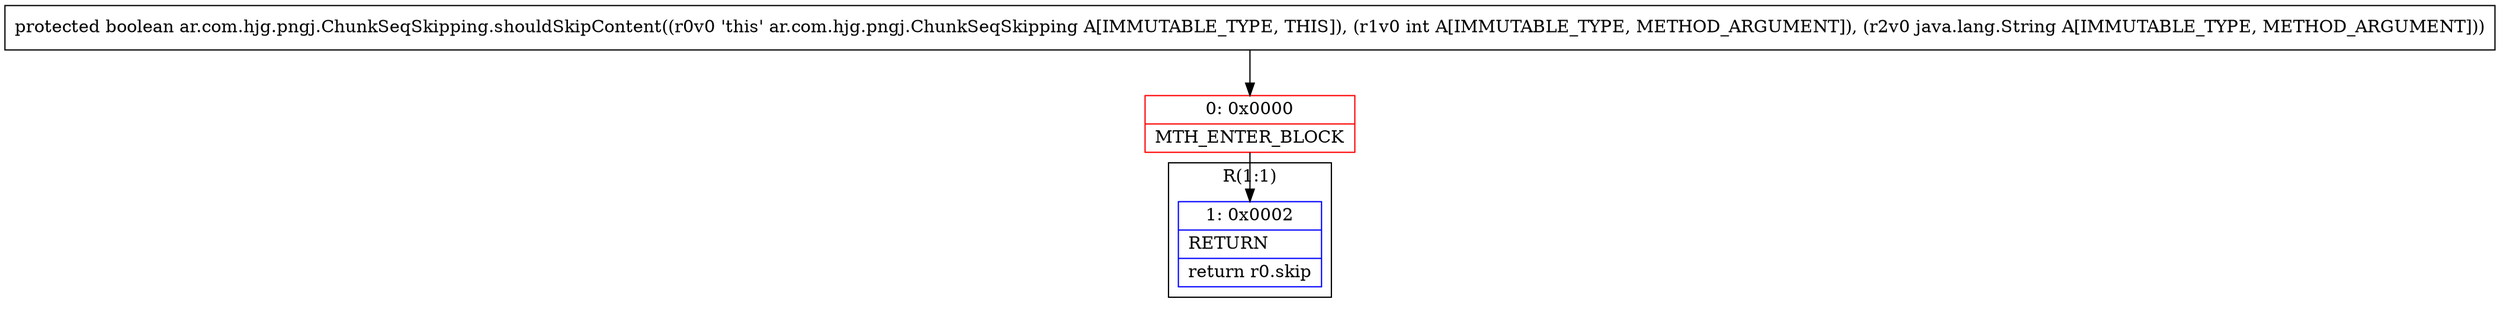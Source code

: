 digraph "CFG forar.com.hjg.pngj.ChunkSeqSkipping.shouldSkipContent(ILjava\/lang\/String;)Z" {
subgraph cluster_Region_1414410368 {
label = "R(1:1)";
node [shape=record,color=blue];
Node_1 [shape=record,label="{1\:\ 0x0002|RETURN\l|return r0.skip\l}"];
}
Node_0 [shape=record,color=red,label="{0\:\ 0x0000|MTH_ENTER_BLOCK\l}"];
MethodNode[shape=record,label="{protected boolean ar.com.hjg.pngj.ChunkSeqSkipping.shouldSkipContent((r0v0 'this' ar.com.hjg.pngj.ChunkSeqSkipping A[IMMUTABLE_TYPE, THIS]), (r1v0 int A[IMMUTABLE_TYPE, METHOD_ARGUMENT]), (r2v0 java.lang.String A[IMMUTABLE_TYPE, METHOD_ARGUMENT])) }"];
MethodNode -> Node_0;
Node_0 -> Node_1;
}

